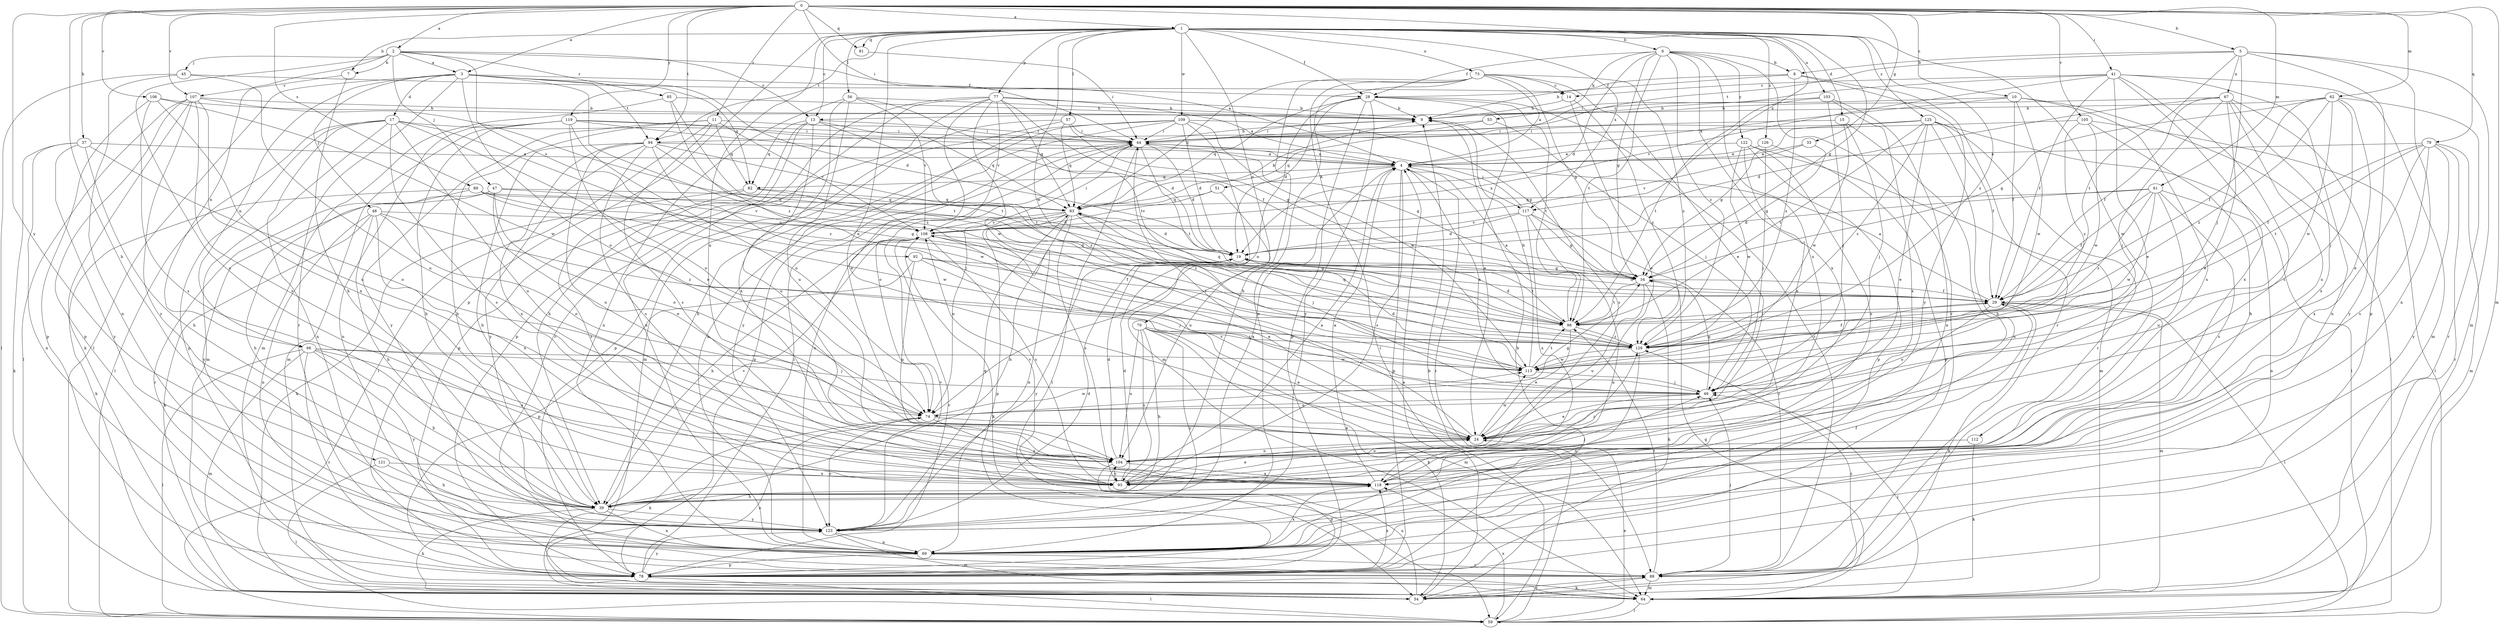 strict digraph  {
0;
1;
2;
3;
4;
5;
6;
7;
8;
9;
10;
11;
13;
14;
15;
17;
19;
24;
28;
29;
33;
34;
37;
39;
41;
44;
45;
47;
48;
49;
51;
53;
54;
56;
57;
59;
61;
62;
64;
66;
67;
69;
70;
73;
74;
77;
78;
79;
81;
82;
83;
85;
88;
89;
92;
93;
94;
98;
103;
104;
105;
106;
107;
108;
109;
112;
113;
117;
118;
119;
121;
122;
123;
125;
126;
129;
0 -> 1  [label=a];
0 -> 2  [label=a];
0 -> 3  [label=a];
0 -> 5  [label=b];
0 -> 10  [label=c];
0 -> 11  [label=c];
0 -> 33  [label=g];
0 -> 37  [label=h];
0 -> 39  [label=h];
0 -> 41  [label=i];
0 -> 44  [label=i];
0 -> 61  [label=m];
0 -> 62  [label=m];
0 -> 64  [label=m];
0 -> 79  [label=q];
0 -> 81  [label=q];
0 -> 89  [label=s];
0 -> 94  [label=t];
0 -> 105  [label=v];
0 -> 106  [label=v];
0 -> 107  [label=v];
0 -> 117  [label=x];
0 -> 119  [label=y];
0 -> 121  [label=y];
1 -> 6  [label=b];
1 -> 7  [label=b];
1 -> 13  [label=c];
1 -> 15  [label=d];
1 -> 24  [label=e];
1 -> 28  [label=f];
1 -> 34  [label=g];
1 -> 56  [label=l];
1 -> 57  [label=l];
1 -> 70  [label=o];
1 -> 73  [label=o];
1 -> 77  [label=p];
1 -> 78  [label=p];
1 -> 81  [label=q];
1 -> 94  [label=t];
1 -> 103  [label=u];
1 -> 104  [label=u];
1 -> 109  [label=w];
1 -> 112  [label=w];
1 -> 113  [label=w];
1 -> 117  [label=x];
1 -> 125  [label=z];
1 -> 126  [label=z];
1 -> 129  [label=z];
2 -> 3  [label=a];
2 -> 4  [label=a];
2 -> 7  [label=b];
2 -> 13  [label=c];
2 -> 45  [label=j];
2 -> 47  [label=j];
2 -> 66  [label=n];
2 -> 85  [label=r];
2 -> 92  [label=s];
2 -> 93  [label=s];
3 -> 17  [label=d];
3 -> 19  [label=d];
3 -> 28  [label=f];
3 -> 48  [label=j];
3 -> 59  [label=l];
3 -> 66  [label=n];
3 -> 74  [label=o];
3 -> 82  [label=q];
3 -> 88  [label=r];
3 -> 94  [label=t];
3 -> 129  [label=z];
4 -> 51  [label=k];
4 -> 78  [label=p];
4 -> 82  [label=q];
4 -> 88  [label=r];
4 -> 93  [label=s];
4 -> 117  [label=x];
5 -> 8  [label=b];
5 -> 49  [label=j];
5 -> 64  [label=m];
5 -> 67  [label=n];
5 -> 69  [label=n];
5 -> 78  [label=p];
5 -> 94  [label=t];
5 -> 98  [label=t];
6 -> 8  [label=b];
6 -> 19  [label=d];
6 -> 28  [label=f];
6 -> 34  [label=g];
6 -> 53  [label=k];
6 -> 88  [label=r];
6 -> 98  [label=t];
6 -> 104  [label=u];
6 -> 118  [label=x];
6 -> 122  [label=y];
6 -> 129  [label=z];
7 -> 39  [label=h];
7 -> 107  [label=v];
8 -> 9  [label=b];
8 -> 28  [label=f];
8 -> 88  [label=r];
8 -> 123  [label=y];
8 -> 129  [label=z];
9 -> 44  [label=i];
9 -> 93  [label=s];
10 -> 4  [label=a];
10 -> 13  [label=c];
10 -> 29  [label=f];
10 -> 59  [label=l];
10 -> 104  [label=u];
10 -> 113  [label=w];
11 -> 39  [label=h];
11 -> 44  [label=i];
11 -> 59  [label=l];
11 -> 82  [label=q];
11 -> 93  [label=s];
11 -> 108  [label=v];
11 -> 123  [label=y];
13 -> 39  [label=h];
13 -> 44  [label=i];
13 -> 78  [label=p];
13 -> 82  [label=q];
13 -> 83  [label=q];
13 -> 98  [label=t];
13 -> 104  [label=u];
14 -> 9  [label=b];
14 -> 24  [label=e];
14 -> 129  [label=z];
15 -> 44  [label=i];
15 -> 49  [label=j];
15 -> 69  [label=n];
15 -> 113  [label=w];
17 -> 44  [label=i];
17 -> 59  [label=l];
17 -> 64  [label=m];
17 -> 69  [label=n];
17 -> 74  [label=o];
17 -> 78  [label=p];
17 -> 93  [label=s];
17 -> 104  [label=u];
17 -> 129  [label=z];
19 -> 34  [label=g];
19 -> 98  [label=t];
19 -> 123  [label=y];
24 -> 44  [label=i];
24 -> 104  [label=u];
24 -> 108  [label=v];
24 -> 113  [label=w];
28 -> 9  [label=b];
28 -> 19  [label=d];
28 -> 24  [label=e];
28 -> 74  [label=o];
28 -> 78  [label=p];
28 -> 83  [label=q];
28 -> 88  [label=r];
28 -> 98  [label=t];
28 -> 123  [label=y];
29 -> 4  [label=a];
29 -> 19  [label=d];
29 -> 54  [label=k];
29 -> 59  [label=l];
29 -> 64  [label=m];
29 -> 74  [label=o];
29 -> 83  [label=q];
29 -> 98  [label=t];
33 -> 4  [label=a];
33 -> 34  [label=g];
33 -> 108  [label=v];
34 -> 29  [label=f];
34 -> 54  [label=k];
34 -> 98  [label=t];
34 -> 104  [label=u];
37 -> 4  [label=a];
37 -> 39  [label=h];
37 -> 54  [label=k];
37 -> 69  [label=n];
37 -> 74  [label=o];
37 -> 123  [label=y];
39 -> 4  [label=a];
39 -> 54  [label=k];
39 -> 69  [label=n];
39 -> 108  [label=v];
39 -> 123  [label=y];
41 -> 14  [label=c];
41 -> 24  [label=e];
41 -> 29  [label=f];
41 -> 44  [label=i];
41 -> 64  [label=m];
41 -> 69  [label=n];
41 -> 93  [label=s];
41 -> 108  [label=v];
41 -> 118  [label=x];
44 -> 4  [label=a];
44 -> 9  [label=b];
44 -> 19  [label=d];
44 -> 34  [label=g];
44 -> 59  [label=l];
44 -> 69  [label=n];
44 -> 74  [label=o];
44 -> 78  [label=p];
44 -> 98  [label=t];
45 -> 14  [label=c];
45 -> 59  [label=l];
45 -> 69  [label=n];
45 -> 104  [label=u];
47 -> 19  [label=d];
47 -> 24  [label=e];
47 -> 74  [label=o];
47 -> 83  [label=q];
47 -> 88  [label=r];
47 -> 123  [label=y];
48 -> 39  [label=h];
48 -> 54  [label=k];
48 -> 69  [label=n];
48 -> 74  [label=o];
48 -> 108  [label=v];
48 -> 118  [label=x];
48 -> 129  [label=z];
49 -> 4  [label=a];
49 -> 24  [label=e];
49 -> 34  [label=g];
49 -> 74  [label=o];
51 -> 83  [label=q];
51 -> 104  [label=u];
51 -> 108  [label=v];
53 -> 44  [label=i];
53 -> 49  [label=j];
53 -> 83  [label=q];
54 -> 4  [label=a];
54 -> 74  [label=o];
54 -> 88  [label=r];
54 -> 104  [label=u];
54 -> 129  [label=z];
56 -> 9  [label=b];
56 -> 69  [label=n];
56 -> 98  [label=t];
56 -> 104  [label=u];
56 -> 108  [label=v];
56 -> 118  [label=x];
57 -> 34  [label=g];
57 -> 44  [label=i];
57 -> 64  [label=m];
57 -> 78  [label=p];
57 -> 83  [label=q];
59 -> 9  [label=b];
59 -> 24  [label=e];
59 -> 118  [label=x];
61 -> 19  [label=d];
61 -> 29  [label=f];
61 -> 69  [label=n];
61 -> 83  [label=q];
61 -> 93  [label=s];
61 -> 104  [label=u];
61 -> 113  [label=w];
61 -> 129  [label=z];
62 -> 9  [label=b];
62 -> 24  [label=e];
62 -> 29  [label=f];
62 -> 34  [label=g];
62 -> 49  [label=j];
62 -> 88  [label=r];
62 -> 113  [label=w];
62 -> 129  [label=z];
64 -> 34  [label=g];
64 -> 49  [label=j];
64 -> 59  [label=l];
66 -> 39  [label=h];
66 -> 49  [label=j];
66 -> 59  [label=l];
66 -> 64  [label=m];
66 -> 88  [label=r];
66 -> 104  [label=u];
66 -> 113  [label=w];
66 -> 123  [label=y];
67 -> 9  [label=b];
67 -> 19  [label=d];
67 -> 24  [label=e];
67 -> 29  [label=f];
67 -> 49  [label=j];
67 -> 104  [label=u];
67 -> 118  [label=x];
67 -> 123  [label=y];
69 -> 29  [label=f];
69 -> 78  [label=p];
69 -> 88  [label=r];
69 -> 118  [label=x];
70 -> 24  [label=e];
70 -> 39  [label=h];
70 -> 54  [label=k];
70 -> 64  [label=m];
70 -> 93  [label=s];
70 -> 104  [label=u];
70 -> 123  [label=y];
70 -> 129  [label=z];
73 -> 4  [label=a];
73 -> 14  [label=c];
73 -> 24  [label=e];
73 -> 34  [label=g];
73 -> 39  [label=h];
73 -> 59  [label=l];
73 -> 69  [label=n];
73 -> 83  [label=q];
73 -> 129  [label=z];
74 -> 24  [label=e];
74 -> 34  [label=g];
74 -> 54  [label=k];
74 -> 113  [label=w];
74 -> 118  [label=x];
74 -> 123  [label=y];
77 -> 4  [label=a];
77 -> 9  [label=b];
77 -> 24  [label=e];
77 -> 29  [label=f];
77 -> 69  [label=n];
77 -> 78  [label=p];
77 -> 83  [label=q];
77 -> 88  [label=r];
77 -> 108  [label=v];
77 -> 113  [label=w];
78 -> 9  [label=b];
78 -> 44  [label=i];
78 -> 59  [label=l];
78 -> 108  [label=v];
78 -> 118  [label=x];
78 -> 123  [label=y];
79 -> 4  [label=a];
79 -> 29  [label=f];
79 -> 64  [label=m];
79 -> 88  [label=r];
79 -> 93  [label=s];
79 -> 98  [label=t];
79 -> 118  [label=x];
79 -> 123  [label=y];
81 -> 44  [label=i];
82 -> 54  [label=k];
82 -> 83  [label=q];
82 -> 93  [label=s];
82 -> 129  [label=z];
83 -> 9  [label=b];
83 -> 19  [label=d];
83 -> 39  [label=h];
83 -> 49  [label=j];
83 -> 69  [label=n];
83 -> 74  [label=o];
83 -> 78  [label=p];
83 -> 93  [label=s];
83 -> 108  [label=v];
85 -> 9  [label=b];
85 -> 64  [label=m];
85 -> 98  [label=t];
85 -> 129  [label=z];
88 -> 49  [label=j];
88 -> 54  [label=k];
88 -> 64  [label=m];
88 -> 98  [label=t];
89 -> 34  [label=g];
89 -> 39  [label=h];
89 -> 54  [label=k];
89 -> 83  [label=q];
89 -> 108  [label=v];
89 -> 113  [label=w];
92 -> 29  [label=f];
92 -> 34  [label=g];
92 -> 49  [label=j];
92 -> 78  [label=p];
92 -> 104  [label=u];
93 -> 4  [label=a];
93 -> 19  [label=d];
93 -> 24  [label=e];
93 -> 49  [label=j];
93 -> 108  [label=v];
94 -> 4  [label=a];
94 -> 39  [label=h];
94 -> 49  [label=j];
94 -> 93  [label=s];
94 -> 104  [label=u];
94 -> 113  [label=w];
94 -> 118  [label=x];
94 -> 123  [label=y];
94 -> 129  [label=z];
98 -> 4  [label=a];
98 -> 19  [label=d];
98 -> 24  [label=e];
98 -> 129  [label=z];
103 -> 9  [label=b];
103 -> 49  [label=j];
103 -> 69  [label=n];
103 -> 98  [label=t];
103 -> 118  [label=x];
104 -> 19  [label=d];
104 -> 78  [label=p];
104 -> 93  [label=s];
104 -> 118  [label=x];
105 -> 39  [label=h];
105 -> 44  [label=i];
105 -> 59  [label=l];
105 -> 113  [label=w];
105 -> 129  [label=z];
106 -> 9  [label=b];
106 -> 78  [label=p];
106 -> 93  [label=s];
106 -> 104  [label=u];
106 -> 113  [label=w];
107 -> 9  [label=b];
107 -> 54  [label=k];
107 -> 59  [label=l];
107 -> 78  [label=p];
107 -> 93  [label=s];
107 -> 98  [label=t];
107 -> 118  [label=x];
107 -> 123  [label=y];
108 -> 19  [label=d];
108 -> 24  [label=e];
108 -> 39  [label=h];
108 -> 44  [label=i];
108 -> 54  [label=k];
108 -> 93  [label=s];
109 -> 19  [label=d];
109 -> 34  [label=g];
109 -> 39  [label=h];
109 -> 44  [label=i];
109 -> 64  [label=m];
109 -> 69  [label=n];
109 -> 113  [label=w];
109 -> 123  [label=y];
112 -> 54  [label=k];
112 -> 104  [label=u];
113 -> 9  [label=b];
113 -> 19  [label=d];
113 -> 49  [label=j];
113 -> 98  [label=t];
117 -> 19  [label=d];
117 -> 34  [label=g];
117 -> 44  [label=i];
117 -> 69  [label=n];
117 -> 88  [label=r];
117 -> 108  [label=v];
117 -> 118  [label=x];
118 -> 4  [label=a];
118 -> 39  [label=h];
118 -> 129  [label=z];
119 -> 4  [label=a];
119 -> 19  [label=d];
119 -> 24  [label=e];
119 -> 39  [label=h];
119 -> 44  [label=i];
119 -> 64  [label=m];
119 -> 69  [label=n];
119 -> 74  [label=o];
121 -> 39  [label=h];
121 -> 59  [label=l];
121 -> 118  [label=x];
122 -> 4  [label=a];
122 -> 24  [label=e];
122 -> 64  [label=m];
122 -> 78  [label=p];
122 -> 93  [label=s];
122 -> 113  [label=w];
123 -> 19  [label=d];
123 -> 64  [label=m];
123 -> 69  [label=n];
123 -> 83  [label=q];
123 -> 108  [label=v];
125 -> 24  [label=e];
125 -> 29  [label=f];
125 -> 34  [label=g];
125 -> 39  [label=h];
125 -> 44  [label=i];
125 -> 59  [label=l];
125 -> 88  [label=r];
125 -> 98  [label=t];
125 -> 129  [label=z];
126 -> 4  [label=a];
126 -> 49  [label=j];
126 -> 78  [label=p];
129 -> 29  [label=f];
129 -> 69  [label=n];
129 -> 83  [label=q];
129 -> 113  [label=w];
}
